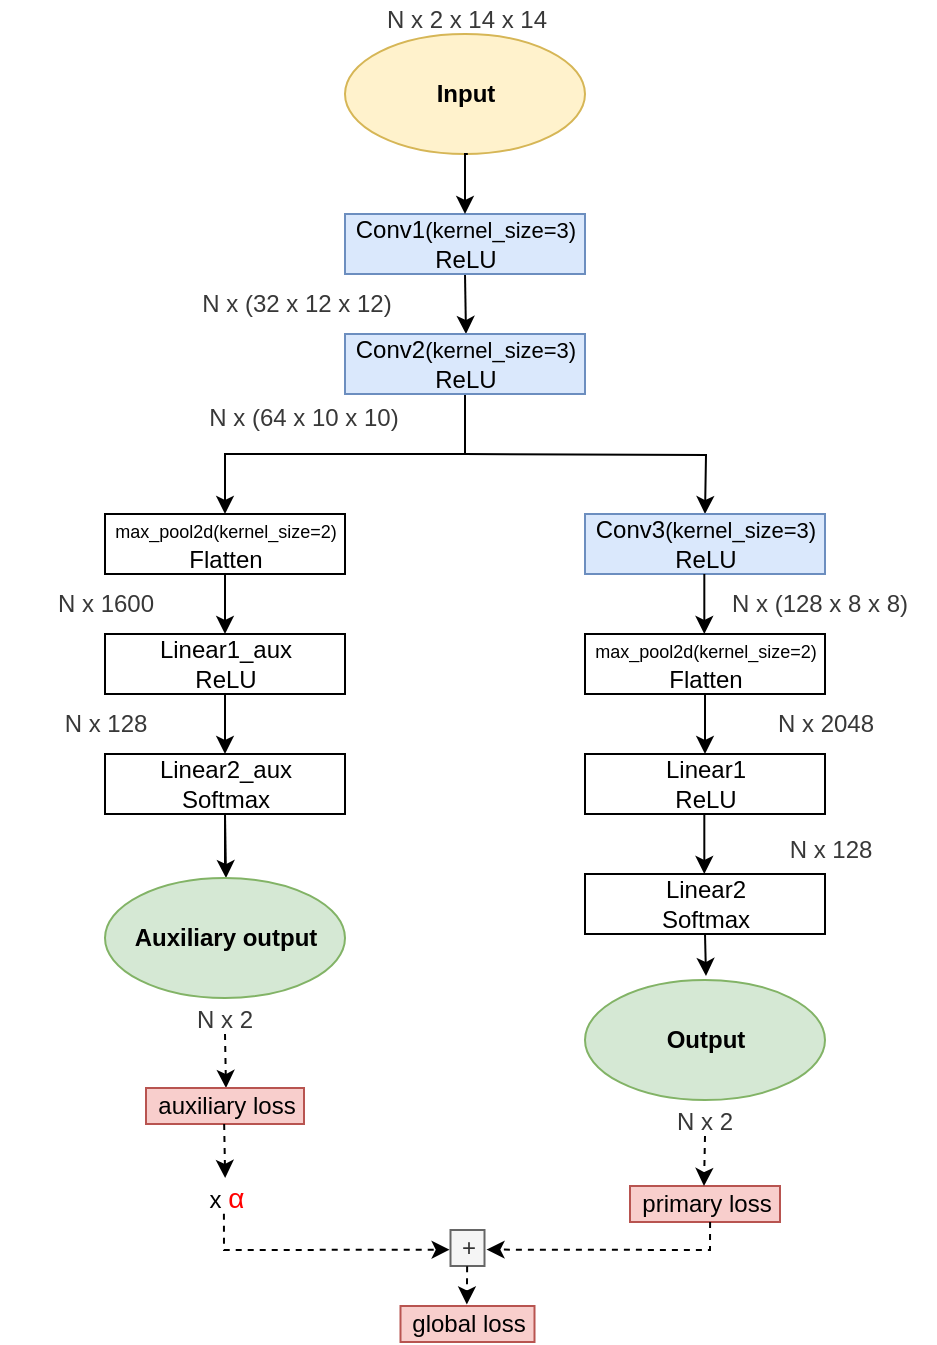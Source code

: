 <mxfile version="13.1.1" type="github">
  <diagram id="YVaPS0NW_fkGxbB0hOCl" name="Page-1">
    <mxGraphModel dx="450" dy="315" grid="0" gridSize="10" guides="1" tooltips="1" connect="1" arrows="1" fold="1" page="1" pageScale="1" pageWidth="827" pageHeight="1169" math="0" shadow="0">
      <root>
        <mxCell id="0" />
        <mxCell id="1" parent="0" />
        <mxCell id="RyGLwnKeglVECxxGWKU3-21" value="" style="group" parent="1" vertex="1" connectable="0">
          <mxGeometry x="124" y="75" width="467.5" height="609" as="geometry" />
        </mxCell>
        <mxCell id="h3Otb9-q0aWc2A8WtiWL-3" value="Input" style="ellipse;whiteSpace=wrap;html=1;direction=east;fillColor=#fff2cc;strokeColor=#d6b656;fontStyle=1" parent="RyGLwnKeglVECxxGWKU3-21" vertex="1">
          <mxGeometry x="172.5" y="15" width="120" height="60" as="geometry" />
        </mxCell>
        <mxCell id="h3Otb9-q0aWc2A8WtiWL-14" style="edgeStyle=orthogonalEdgeStyle;rounded=0;orthogonalLoop=1;jettySize=auto;html=1;exitX=0.5;exitY=1;exitDx=0;exitDy=0;" parent="RyGLwnKeglVECxxGWKU3-21" source="h3Otb9-q0aWc2A8WtiWL-7" edge="1">
          <mxGeometry relative="1" as="geometry">
            <mxPoint x="233" y="165" as="targetPoint" />
          </mxGeometry>
        </mxCell>
        <mxCell id="h3Otb9-q0aWc2A8WtiWL-7" value="Conv1&lt;font style=&quot;font-size: 11px&quot;&gt;(kernel_size=3)&lt;/font&gt;&lt;br&gt;ReLU" style="rounded=0;whiteSpace=wrap;html=1;direction=east;fillColor=#dae8fc;strokeColor=#6c8ebf;" parent="RyGLwnKeglVECxxGWKU3-21" vertex="1">
          <mxGeometry x="172.5" y="105" width="120" height="30" as="geometry" />
        </mxCell>
        <mxCell id="h3Otb9-q0aWc2A8WtiWL-20" style="edgeStyle=orthogonalEdgeStyle;rounded=0;orthogonalLoop=1;jettySize=auto;html=1;exitX=0.5;exitY=1;exitDx=0;exitDy=0;entryX=0.5;entryY=1;entryDx=0;entryDy=0;" parent="RyGLwnKeglVECxxGWKU3-21" source="h3Otb9-q0aWc2A8WtiWL-15" edge="1">
          <mxGeometry relative="1" as="geometry">
            <mxPoint x="112.5" y="255" as="targetPoint" />
            <Array as="points">
              <mxPoint x="233" y="225" />
              <mxPoint x="113" y="225" />
            </Array>
          </mxGeometry>
        </mxCell>
        <mxCell id="h3Otb9-q0aWc2A8WtiWL-15" value="Conv2&lt;span style=&quot;font-size: 11px&quot;&gt;(kernel_size=3)&lt;/span&gt;&lt;br&gt;ReLU" style="rounded=0;whiteSpace=wrap;html=1;direction=east;fillColor=#dae8fc;strokeColor=#6c8ebf;" parent="RyGLwnKeglVECxxGWKU3-21" vertex="1">
          <mxGeometry x="172.5" y="165" width="120" height="30" as="geometry" />
        </mxCell>
        <mxCell id="h3Otb9-q0aWc2A8WtiWL-16" style="edgeStyle=orthogonalEdgeStyle;rounded=0;orthogonalLoop=1;jettySize=auto;html=1;exitX=0.5;exitY=1;exitDx=0;exitDy=0;" parent="RyGLwnKeglVECxxGWKU3-21" source="h3Otb9-q0aWc2A8WtiWL-7" target="h3Otb9-q0aWc2A8WtiWL-7" edge="1">
          <mxGeometry relative="1" as="geometry" />
        </mxCell>
        <mxCell id="h3Otb9-q0aWc2A8WtiWL-42" style="edgeStyle=orthogonalEdgeStyle;rounded=0;orthogonalLoop=1;jettySize=auto;html=1;exitX=0.5;exitY=1;exitDx=0;exitDy=0;entryX=0.5;entryY=1;entryDx=0;entryDy=0;" parent="RyGLwnKeglVECxxGWKU3-21" source="h3Otb9-q0aWc2A8WtiWL-21" edge="1">
          <mxGeometry relative="1" as="geometry">
            <mxPoint x="112.5" y="315" as="targetPoint" />
          </mxGeometry>
        </mxCell>
        <mxCell id="h3Otb9-q0aWc2A8WtiWL-21" value="&lt;font style=&quot;font-size: 9px&quot;&gt;max_pool2d(kernel_size=2)&lt;/font&gt;&lt;br&gt;Flatten" style="rounded=0;whiteSpace=wrap;html=1;direction=east;" parent="RyGLwnKeglVECxxGWKU3-21" vertex="1">
          <mxGeometry x="52.5" y="255" width="120" height="30" as="geometry" />
        </mxCell>
        <mxCell id="h3Otb9-q0aWc2A8WtiWL-23" value="N x (32 x 12 x 12)" style="text;html=1;strokeColor=none;fillColor=none;align=center;verticalAlign=middle;whiteSpace=wrap;rounded=0;direction=east;fontColor=#383838;" parent="RyGLwnKeglVECxxGWKU3-21" vertex="1">
          <mxGeometry x="95" y="142.5" width="107" height="15" as="geometry" />
        </mxCell>
        <mxCell id="h3Otb9-q0aWc2A8WtiWL-25" value="N x 1600" style="text;html=1;strokeColor=none;fillColor=none;align=center;verticalAlign=middle;whiteSpace=wrap;rounded=0;direction=east;fontColor=#383838;" parent="RyGLwnKeglVECxxGWKU3-21" vertex="1">
          <mxGeometry x="2.5" y="292.5" width="100" height="15" as="geometry" />
        </mxCell>
        <mxCell id="h3Otb9-q0aWc2A8WtiWL-33" style="edgeStyle=orthogonalEdgeStyle;rounded=0;orthogonalLoop=1;jettySize=auto;html=1;entryX=0.5;entryY=1;entryDx=0;entryDy=0;" parent="RyGLwnKeglVECxxGWKU3-21" edge="1">
          <mxGeometry relative="1" as="geometry">
            <mxPoint x="352.5" y="255" as="targetPoint" />
            <mxPoint x="232" y="225" as="sourcePoint" />
          </mxGeometry>
        </mxCell>
        <mxCell id="h3Otb9-q0aWc2A8WtiWL-35" style="edgeStyle=orthogonalEdgeStyle;rounded=0;orthogonalLoop=1;jettySize=auto;html=1;exitX=0.5;exitY=1;exitDx=0;exitDy=0;" parent="RyGLwnKeglVECxxGWKU3-21" edge="1">
          <mxGeometry relative="1" as="geometry">
            <mxPoint x="352.5" y="165" as="sourcePoint" />
            <mxPoint x="352.5" y="165" as="targetPoint" />
          </mxGeometry>
        </mxCell>
        <mxCell id="h3Otb9-q0aWc2A8WtiWL-36" value="Conv3&lt;span style=&quot;font-size: 11px&quot;&gt;(kernel_size=3)&lt;/span&gt;&lt;br&gt;ReLU" style="rounded=0;whiteSpace=wrap;html=1;direction=east;fillColor=#dae8fc;strokeColor=#6c8ebf;" parent="RyGLwnKeglVECxxGWKU3-21" vertex="1">
          <mxGeometry x="292.5" y="255" width="120" height="30" as="geometry" />
        </mxCell>
        <mxCell id="h3Otb9-q0aWc2A8WtiWL-37" value="N x (64 x 10 x 10)" style="text;html=1;strokeColor=none;fillColor=none;align=center;verticalAlign=middle;whiteSpace=wrap;rounded=0;direction=east;fontColor=#383838;" parent="RyGLwnKeglVECxxGWKU3-21" vertex="1">
          <mxGeometry x="102" y="199" width="100" height="15" as="geometry" />
        </mxCell>
        <mxCell id="h3Otb9-q0aWc2A8WtiWL-44" style="edgeStyle=orthogonalEdgeStyle;rounded=0;orthogonalLoop=1;jettySize=auto;html=1;exitX=0.5;exitY=1;exitDx=0;exitDy=0;entryX=0.5;entryY=1;entryDx=0;entryDy=0;" parent="RyGLwnKeglVECxxGWKU3-21" source="h3Otb9-q0aWc2A8WtiWL-43" edge="1">
          <mxGeometry relative="1" as="geometry">
            <mxPoint x="112.5" y="375" as="targetPoint" />
          </mxGeometry>
        </mxCell>
        <mxCell id="h3Otb9-q0aWc2A8WtiWL-43" value="Linear1_aux&lt;br&gt;ReLU" style="rounded=0;whiteSpace=wrap;html=1;direction=east;" parent="RyGLwnKeglVECxxGWKU3-21" vertex="1">
          <mxGeometry x="52.5" y="315" width="120" height="30" as="geometry" />
        </mxCell>
        <mxCell id="h3Otb9-q0aWc2A8WtiWL-45" value="N x 128" style="text;html=1;strokeColor=none;fillColor=none;align=center;verticalAlign=middle;whiteSpace=wrap;rounded=0;direction=east;fontColor=#383838;" parent="RyGLwnKeglVECxxGWKU3-21" vertex="1">
          <mxGeometry x="2.5" y="352.5" width="100" height="15" as="geometry" />
        </mxCell>
        <mxCell id="h3Otb9-q0aWc2A8WtiWL-46" value="Linear2_aux&lt;br&gt;Softmax" style="rounded=0;whiteSpace=wrap;html=1;direction=east;" parent="RyGLwnKeglVECxxGWKU3-21" vertex="1">
          <mxGeometry x="52.5" y="375" width="120" height="30" as="geometry" />
        </mxCell>
        <mxCell id="h3Otb9-q0aWc2A8WtiWL-48" value="N x 2" style="text;html=1;strokeColor=none;fillColor=none;align=center;verticalAlign=middle;whiteSpace=wrap;rounded=0;direction=east;fontColor=#383838;" parent="RyGLwnKeglVECxxGWKU3-21" vertex="1">
          <mxGeometry x="60" y="500.005" width="105" height="15" as="geometry" />
        </mxCell>
        <mxCell id="h3Otb9-q0aWc2A8WtiWL-49" value="" style="endArrow=none;html=1;exitX=0.5;exitY=1;exitDx=0;exitDy=0;entryX=0.5;entryY=1;entryDx=0;entryDy=0;" parent="RyGLwnKeglVECxxGWKU3-21" source="h3Otb9-q0aWc2A8WtiWL-46" edge="1">
          <mxGeometry width="50" height="50" relative="1" as="geometry">
            <mxPoint x="262.5" y="352.5" as="sourcePoint" />
            <mxPoint x="112.5" y="435" as="targetPoint" />
          </mxGeometry>
        </mxCell>
        <mxCell id="h3Otb9-q0aWc2A8WtiWL-50" value="N x (128 x 8 x 8)" style="text;html=1;strokeColor=none;fillColor=none;align=center;verticalAlign=middle;whiteSpace=wrap;rounded=0;direction=east;fontColor=#383838;" parent="RyGLwnKeglVECxxGWKU3-21" vertex="1">
          <mxGeometry x="357" y="292.5" width="105.5" height="15" as="geometry" />
        </mxCell>
        <mxCell id="h3Otb9-q0aWc2A8WtiWL-51" style="edgeStyle=orthogonalEdgeStyle;rounded=0;orthogonalLoop=1;jettySize=auto;html=1;exitX=0.5;exitY=1;exitDx=0;exitDy=0;entryX=0.5;entryY=1;entryDx=0;entryDy=0;" parent="RyGLwnKeglVECxxGWKU3-21" source="h3Otb9-q0aWc2A8WtiWL-52" edge="1">
          <mxGeometry relative="1" as="geometry">
            <mxPoint x="352.5" y="375" as="targetPoint" />
          </mxGeometry>
        </mxCell>
        <mxCell id="h3Otb9-q0aWc2A8WtiWL-52" value="&lt;font style=&quot;font-size: 9px&quot;&gt;max_pool2d(kernel_size=2)&lt;/font&gt;&lt;br&gt;Flatten" style="rounded=0;whiteSpace=wrap;html=1;direction=east;" parent="RyGLwnKeglVECxxGWKU3-21" vertex="1">
          <mxGeometry x="292.5" y="315" width="120" height="30" as="geometry" />
        </mxCell>
        <mxCell id="h3Otb9-q0aWc2A8WtiWL-53" value="N x 2048" style="text;html=1;strokeColor=none;fillColor=none;align=center;verticalAlign=middle;whiteSpace=wrap;rounded=0;direction=east;fontColor=#383838;" parent="RyGLwnKeglVECxxGWKU3-21" vertex="1">
          <mxGeometry x="362.5" y="352.5" width="100" height="15" as="geometry" />
        </mxCell>
        <mxCell id="h3Otb9-q0aWc2A8WtiWL-54" value="Linear1&lt;br&gt;ReLU" style="rounded=0;whiteSpace=wrap;html=1;direction=east;" parent="RyGLwnKeglVECxxGWKU3-21" vertex="1">
          <mxGeometry x="292.5" y="375" width="120" height="30" as="geometry" />
        </mxCell>
        <mxCell id="h3Otb9-q0aWc2A8WtiWL-55" value="N x 128" style="text;html=1;strokeColor=none;fillColor=none;align=center;verticalAlign=middle;whiteSpace=wrap;rounded=0;direction=east;fontColor=#383838;" parent="RyGLwnKeglVECxxGWKU3-21" vertex="1">
          <mxGeometry x="362.5" y="415.875" width="105" height="15" as="geometry" />
        </mxCell>
        <mxCell id="h3Otb9-q0aWc2A8WtiWL-64" value="Linear2&lt;br&gt;Softmax" style="rounded=0;whiteSpace=wrap;html=1;direction=east;" parent="RyGLwnKeglVECxxGWKU3-21" vertex="1">
          <mxGeometry x="292.5" y="435" width="120" height="30" as="geometry" />
        </mxCell>
        <mxCell id="h3Otb9-q0aWc2A8WtiWL-66" value="" style="endArrow=classic;html=1;exitX=0.5;exitY=1;exitDx=0;exitDy=0;" parent="RyGLwnKeglVECxxGWKU3-21" source="h3Otb9-q0aWc2A8WtiWL-64" edge="1">
          <mxGeometry width="50" height="50" relative="1" as="geometry">
            <mxPoint x="262.5" y="472.5" as="sourcePoint" />
            <mxPoint x="353" y="486" as="targetPoint" />
          </mxGeometry>
        </mxCell>
        <mxCell id="h3Otb9-q0aWc2A8WtiWL-70" value="Output" style="ellipse;whiteSpace=wrap;html=1;direction=east;fillColor=#d5e8d4;strokeColor=#82b366;fontStyle=1" parent="RyGLwnKeglVECxxGWKU3-21" vertex="1">
          <mxGeometry x="292.5" y="488" width="120" height="60" as="geometry" />
        </mxCell>
        <mxCell id="Nx88WrcE0Mpw-xr7Xetx-2" value="" style="edgeStyle=orthogonalEdgeStyle;rounded=0;orthogonalLoop=1;jettySize=auto;html=1;entryX=0.5;entryY=0;entryDx=0;entryDy=0;" edge="1" parent="RyGLwnKeglVECxxGWKU3-21" target="h3Otb9-q0aWc2A8WtiWL-7">
          <mxGeometry relative="1" as="geometry">
            <mxPoint x="233.91" y="75" as="sourcePoint" />
            <mxPoint x="233.41" y="99" as="targetPoint" />
          </mxGeometry>
        </mxCell>
        <mxCell id="h3Otb9-q0aWc2A8WtiWL-71" value="&lt;span&gt;N x 2 x 14 x 14&lt;/span&gt;" style="text;html=1;align=center;verticalAlign=middle;resizable=0;points=[];autosize=1;direction=east;fontColor=#383838;" parent="RyGLwnKeglVECxxGWKU3-21" vertex="1">
          <mxGeometry x="182.5" y="-2" width="100" height="20" as="geometry" />
        </mxCell>
        <mxCell id="RyGLwnKeglVECxxGWKU3-16" value="" style="endArrow=classic;html=1;fontSize=10;exitX=0.5;exitY=1;exitDx=0;exitDy=0;" parent="RyGLwnKeglVECxxGWKU3-21" source="h3Otb9-q0aWc2A8WtiWL-46" edge="1">
          <mxGeometry width="50" height="50" relative="1" as="geometry">
            <mxPoint x="262.5" y="510" as="sourcePoint" />
            <mxPoint x="113" y="437" as="targetPoint" />
          </mxGeometry>
        </mxCell>
        <mxCell id="Nx88WrcE0Mpw-xr7Xetx-10" value="" style="endArrow=classic;html=1;" edge="1" parent="RyGLwnKeglVECxxGWKU3-21">
          <mxGeometry width="50" height="50" relative="1" as="geometry">
            <mxPoint x="352.16" y="405" as="sourcePoint" />
            <mxPoint x="352.16" y="435" as="targetPoint" />
          </mxGeometry>
        </mxCell>
        <mxCell id="Nx88WrcE0Mpw-xr7Xetx-13" value="" style="endArrow=classic;html=1;" edge="1" parent="RyGLwnKeglVECxxGWKU3-21">
          <mxGeometry width="50" height="50" relative="1" as="geometry">
            <mxPoint x="352.16" y="285" as="sourcePoint" />
            <mxPoint x="352.16" y="315" as="targetPoint" />
          </mxGeometry>
        </mxCell>
        <mxCell id="Nx88WrcE0Mpw-xr7Xetx-14" value="Auxiliary output" style="ellipse;whiteSpace=wrap;html=1;direction=east;fillColor=#d5e8d4;strokeColor=#82b366;fontStyle=1" vertex="1" parent="RyGLwnKeglVECxxGWKU3-21">
          <mxGeometry x="52.5" y="437" width="120" height="60" as="geometry" />
        </mxCell>
        <mxCell id="Nx88WrcE0Mpw-xr7Xetx-15" value="N x 2" style="text;html=1;strokeColor=none;fillColor=none;align=center;verticalAlign=middle;whiteSpace=wrap;rounded=0;direction=east;fontColor=#383838;" vertex="1" parent="RyGLwnKeglVECxxGWKU3-21">
          <mxGeometry x="300" y="551.005" width="105" height="15" as="geometry" />
        </mxCell>
        <mxCell id="Nx88WrcE0Mpw-xr7Xetx-17" value="" style="endArrow=classic;html=1;fontSize=10;exitX=0.5;exitY=1;exitDx=0;exitDy=0;rounded=0;dashed=1;" edge="1" parent="RyGLwnKeglVECxxGWKU3-21" source="h3Otb9-q0aWc2A8WtiWL-48">
          <mxGeometry width="50" height="50" relative="1" as="geometry">
            <mxPoint x="112.04" y="522" as="sourcePoint" />
            <mxPoint x="113" y="542" as="targetPoint" />
          </mxGeometry>
        </mxCell>
        <mxCell id="Nx88WrcE0Mpw-xr7Xetx-19" value="auxiliary loss" style="text;html=1;align=center;verticalAlign=middle;resizable=0;points=[];autosize=1;fillColor=#f8cecc;strokeColor=#b85450;" vertex="1" parent="RyGLwnKeglVECxxGWKU3-21">
          <mxGeometry x="73" y="542" width="79" height="18" as="geometry" />
        </mxCell>
        <mxCell id="Nx88WrcE0Mpw-xr7Xetx-20" value="" style="endArrow=classic;html=1;fontSize=10;exitX=0.5;exitY=1;exitDx=0;exitDy=0;rounded=0;dashed=1;" edge="1" parent="RyGLwnKeglVECxxGWKU3-21">
          <mxGeometry width="50" height="50" relative="1" as="geometry">
            <mxPoint x="112.08" y="559.995" as="sourcePoint" />
            <mxPoint x="112.58" y="586.99" as="targetPoint" />
          </mxGeometry>
        </mxCell>
        <mxCell id="Nx88WrcE0Mpw-xr7Xetx-21" value="x&amp;nbsp;&lt;span style=&quot;font-family: &amp;#34;arial&amp;#34; , sans-serif ; font-size: 14px ; text-align: left ; background-color: rgb(255 , 255 , 255)&quot;&gt;&lt;font color=&quot;#ff0000&quot;&gt;α&lt;/font&gt;&lt;/span&gt;" style="text;html=1;align=center;verticalAlign=middle;resizable=0;points=[];autosize=1;" vertex="1" parent="RyGLwnKeglVECxxGWKU3-21">
          <mxGeometry x="99" y="587" width="27" height="19" as="geometry" />
        </mxCell>
        <mxCell id="Nx88WrcE0Mpw-xr7Xetx-25" value="primary loss" style="text;html=1;align=center;verticalAlign=middle;resizable=0;points=[];autosize=1;fillColor=#f8cecc;strokeColor=#b85450;" vertex="1" parent="RyGLwnKeglVECxxGWKU3-21">
          <mxGeometry x="315" y="591" width="75" height="18" as="geometry" />
        </mxCell>
        <mxCell id="Nx88WrcE0Mpw-xr7Xetx-26" value="" style="endArrow=classic;html=1;fontSize=10;exitX=0.5;exitY=1;exitDx=0;exitDy=0;rounded=0;dashed=1;" edge="1" parent="RyGLwnKeglVECxxGWKU3-21" source="Nx88WrcE0Mpw-xr7Xetx-15">
          <mxGeometry width="50" height="50" relative="1" as="geometry">
            <mxPoint x="351" y="566.005" as="sourcePoint" />
            <mxPoint x="352" y="591" as="targetPoint" />
          </mxGeometry>
        </mxCell>
        <mxCell id="Nx88WrcE0Mpw-xr7Xetx-22" value="" style="endArrow=classic;html=1;fontSize=10;rounded=0;dashed=1;exitX=0.48;exitY=0.94;exitDx=0;exitDy=0;exitPerimeter=0;entryX=-0.025;entryY=0.547;entryDx=0;entryDy=0;entryPerimeter=0;" edge="1" parent="1" source="Nx88WrcE0Mpw-xr7Xetx-21" target="Nx88WrcE0Mpw-xr7Xetx-29">
          <mxGeometry width="50" height="50" relative="1" as="geometry">
            <mxPoint x="233" y="684" as="sourcePoint" />
            <mxPoint x="338" y="696" as="targetPoint" />
            <Array as="points">
              <mxPoint x="236" y="698" />
            </Array>
          </mxGeometry>
        </mxCell>
        <mxCell id="Nx88WrcE0Mpw-xr7Xetx-28" value="" style="endArrow=classic;html=1;fontSize=10;rounded=0;dashed=1;exitX=0.534;exitY=1.003;exitDx=0;exitDy=0;exitPerimeter=0;entryX=1.059;entryY=0.544;entryDx=0;entryDy=0;entryPerimeter=0;" edge="1" parent="1" source="Nx88WrcE0Mpw-xr7Xetx-25" target="Nx88WrcE0Mpw-xr7Xetx-29">
          <mxGeometry width="50" height="50" relative="1" as="geometry">
            <mxPoint x="245.96" y="689.86" as="sourcePoint" />
            <mxPoint x="358" y="695" as="targetPoint" />
            <Array as="points">
              <mxPoint x="479" y="698" />
            </Array>
          </mxGeometry>
        </mxCell>
        <mxCell id="Nx88WrcE0Mpw-xr7Xetx-29" value="+" style="text;html=1;align=center;verticalAlign=middle;resizable=0;points=[];autosize=1;fillColor=#f5f5f5;strokeColor=#666666;fontColor=#333333;" vertex="1" parent="1">
          <mxGeometry x="349.25" y="688" width="17" height="18" as="geometry" />
        </mxCell>
        <mxCell id="Nx88WrcE0Mpw-xr7Xetx-32" value="" style="endArrow=classic;html=1;fontSize=10;exitX=0.489;exitY=1.009;exitDx=0;exitDy=0;rounded=0;dashed=1;exitPerimeter=0;entryX=0.495;entryY=-0.043;entryDx=0;entryDy=0;entryPerimeter=0;" edge="1" parent="1" source="Nx88WrcE0Mpw-xr7Xetx-29" target="Nx88WrcE0Mpw-xr7Xetx-39">
          <mxGeometry width="50" height="50" relative="1" as="geometry">
            <mxPoint x="357.75" y="707.995" as="sourcePoint" />
            <mxPoint x="355.375" y="725" as="targetPoint" />
            <Array as="points" />
          </mxGeometry>
        </mxCell>
        <mxCell id="Nx88WrcE0Mpw-xr7Xetx-39" value="global loss" style="text;html=1;align=center;verticalAlign=middle;resizable=0;points=[];autosize=1;fillColor=#f8cecc;strokeColor=#b85450;" vertex="1" parent="1">
          <mxGeometry x="324.25" y="726" width="67" height="18" as="geometry" />
        </mxCell>
      </root>
    </mxGraphModel>
  </diagram>
</mxfile>
